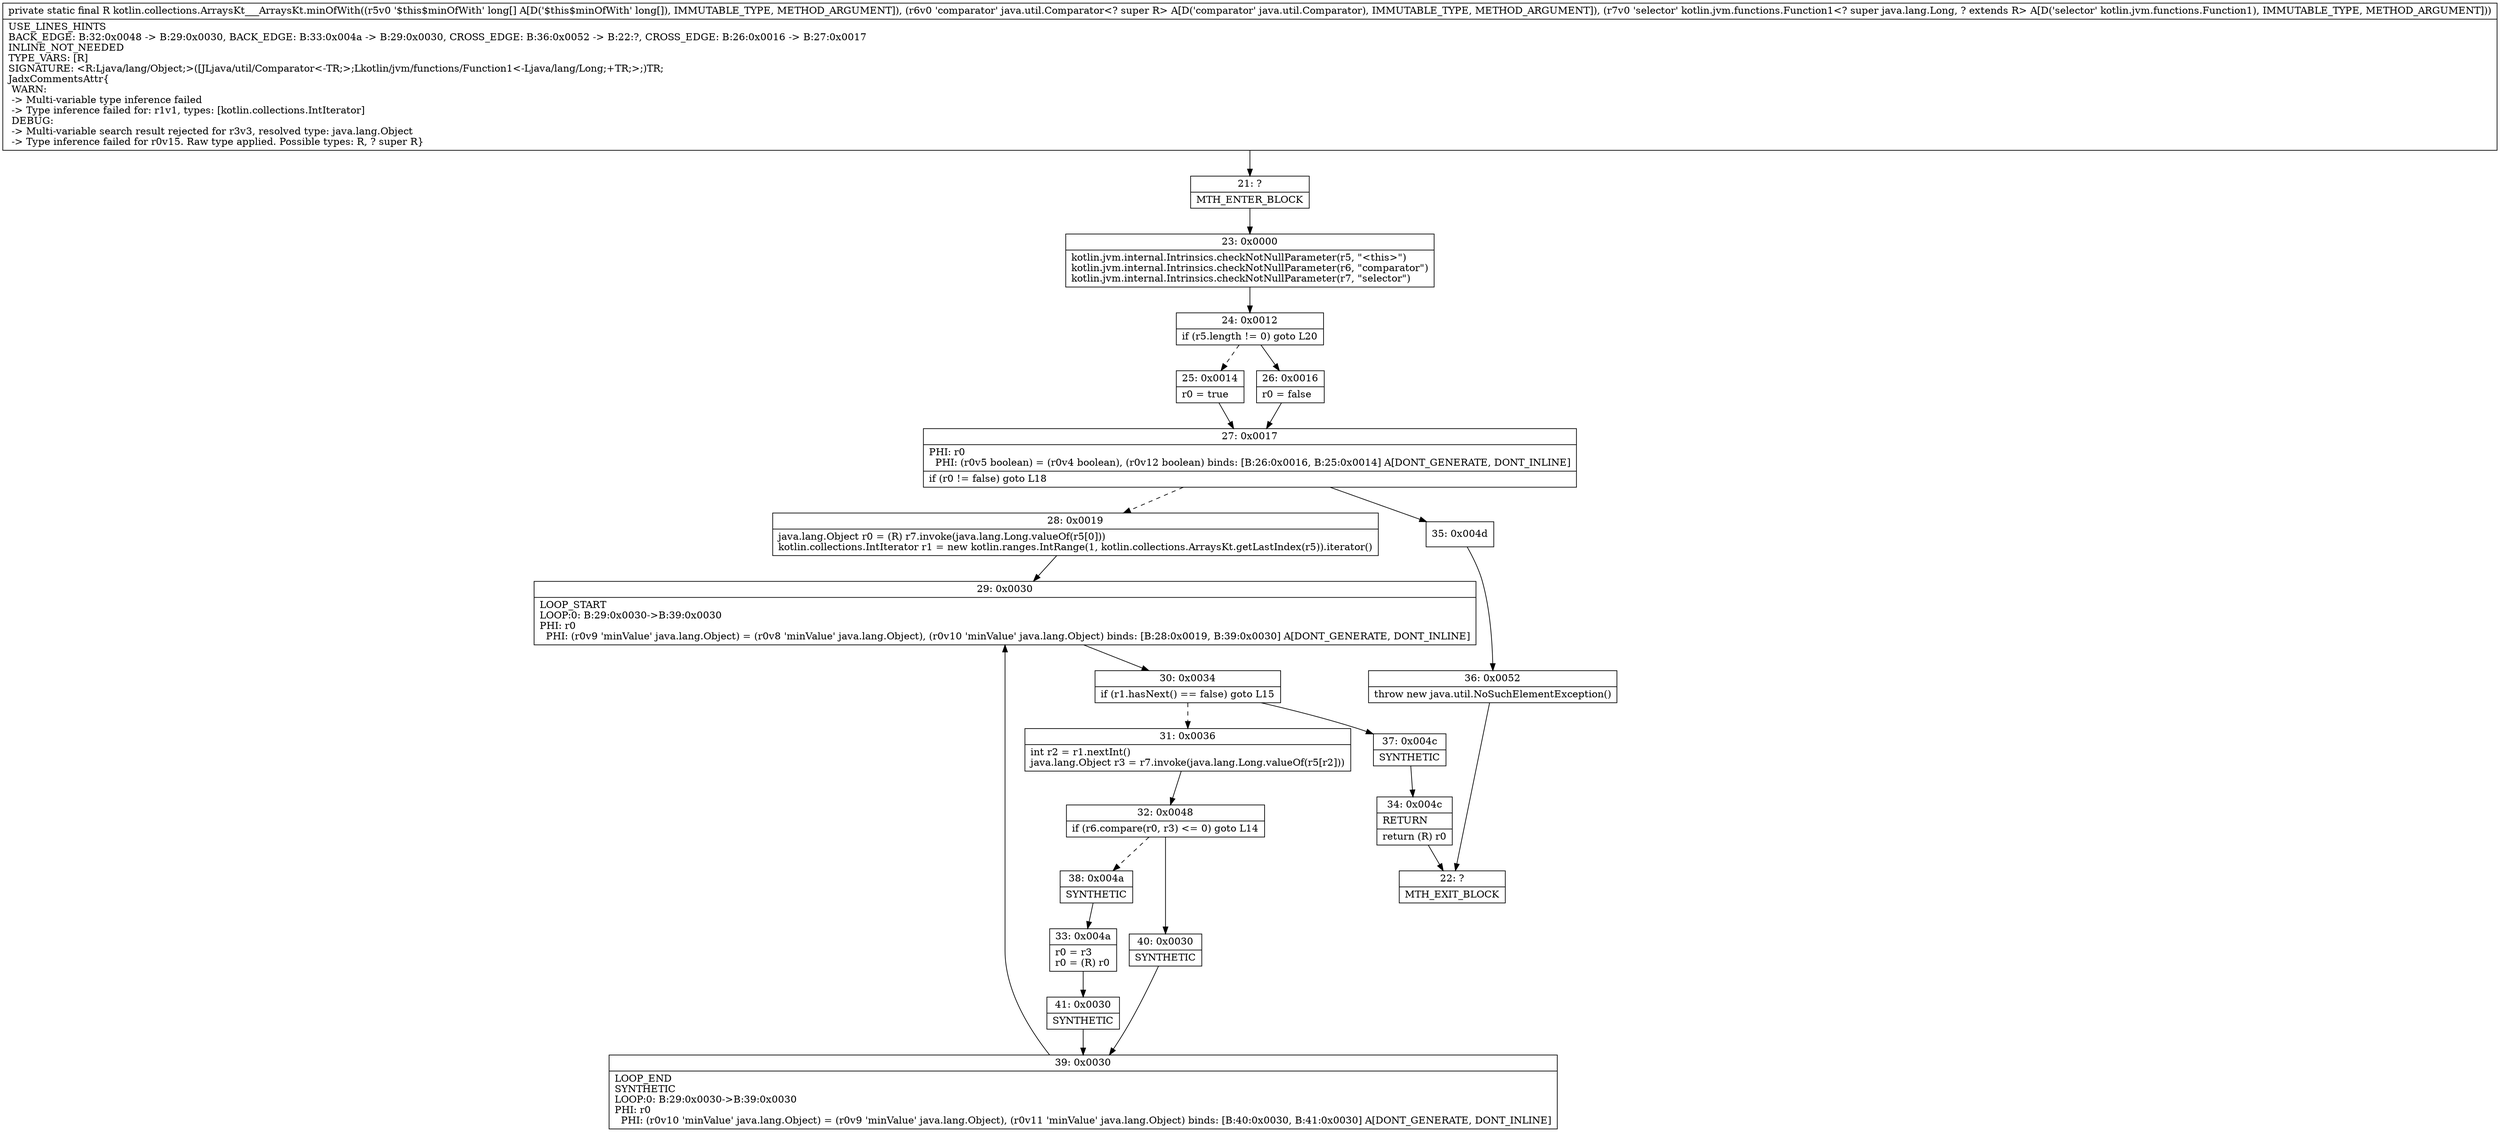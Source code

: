digraph "CFG forkotlin.collections.ArraysKt___ArraysKt.minOfWith([JLjava\/util\/Comparator;Lkotlin\/jvm\/functions\/Function1;)Ljava\/lang\/Object;" {
Node_21 [shape=record,label="{21\:\ ?|MTH_ENTER_BLOCK\l}"];
Node_23 [shape=record,label="{23\:\ 0x0000|kotlin.jvm.internal.Intrinsics.checkNotNullParameter(r5, \"\<this\>\")\lkotlin.jvm.internal.Intrinsics.checkNotNullParameter(r6, \"comparator\")\lkotlin.jvm.internal.Intrinsics.checkNotNullParameter(r7, \"selector\")\l}"];
Node_24 [shape=record,label="{24\:\ 0x0012|if (r5.length != 0) goto L20\l}"];
Node_25 [shape=record,label="{25\:\ 0x0014|r0 = true\l}"];
Node_27 [shape=record,label="{27\:\ 0x0017|PHI: r0 \l  PHI: (r0v5 boolean) = (r0v4 boolean), (r0v12 boolean) binds: [B:26:0x0016, B:25:0x0014] A[DONT_GENERATE, DONT_INLINE]\l|if (r0 != false) goto L18\l}"];
Node_28 [shape=record,label="{28\:\ 0x0019|java.lang.Object r0 = (R) r7.invoke(java.lang.Long.valueOf(r5[0]))\lkotlin.collections.IntIterator r1 = new kotlin.ranges.IntRange(1, kotlin.collections.ArraysKt.getLastIndex(r5)).iterator()\l}"];
Node_29 [shape=record,label="{29\:\ 0x0030|LOOP_START\lLOOP:0: B:29:0x0030\-\>B:39:0x0030\lPHI: r0 \l  PHI: (r0v9 'minValue' java.lang.Object) = (r0v8 'minValue' java.lang.Object), (r0v10 'minValue' java.lang.Object) binds: [B:28:0x0019, B:39:0x0030] A[DONT_GENERATE, DONT_INLINE]\l}"];
Node_30 [shape=record,label="{30\:\ 0x0034|if (r1.hasNext() == false) goto L15\l}"];
Node_31 [shape=record,label="{31\:\ 0x0036|int r2 = r1.nextInt()\ljava.lang.Object r3 = r7.invoke(java.lang.Long.valueOf(r5[r2]))\l}"];
Node_32 [shape=record,label="{32\:\ 0x0048|if (r6.compare(r0, r3) \<= 0) goto L14\l}"];
Node_38 [shape=record,label="{38\:\ 0x004a|SYNTHETIC\l}"];
Node_33 [shape=record,label="{33\:\ 0x004a|r0 = r3\lr0 = (R) r0\l}"];
Node_41 [shape=record,label="{41\:\ 0x0030|SYNTHETIC\l}"];
Node_39 [shape=record,label="{39\:\ 0x0030|LOOP_END\lSYNTHETIC\lLOOP:0: B:29:0x0030\-\>B:39:0x0030\lPHI: r0 \l  PHI: (r0v10 'minValue' java.lang.Object) = (r0v9 'minValue' java.lang.Object), (r0v11 'minValue' java.lang.Object) binds: [B:40:0x0030, B:41:0x0030] A[DONT_GENERATE, DONT_INLINE]\l}"];
Node_40 [shape=record,label="{40\:\ 0x0030|SYNTHETIC\l}"];
Node_37 [shape=record,label="{37\:\ 0x004c|SYNTHETIC\l}"];
Node_34 [shape=record,label="{34\:\ 0x004c|RETURN\l|return (R) r0\l}"];
Node_22 [shape=record,label="{22\:\ ?|MTH_EXIT_BLOCK\l}"];
Node_35 [shape=record,label="{35\:\ 0x004d}"];
Node_36 [shape=record,label="{36\:\ 0x0052|throw new java.util.NoSuchElementException()\l}"];
Node_26 [shape=record,label="{26\:\ 0x0016|r0 = false\l}"];
MethodNode[shape=record,label="{private static final R kotlin.collections.ArraysKt___ArraysKt.minOfWith((r5v0 '$this$minOfWith' long[] A[D('$this$minOfWith' long[]), IMMUTABLE_TYPE, METHOD_ARGUMENT]), (r6v0 'comparator' java.util.Comparator\<? super R\> A[D('comparator' java.util.Comparator), IMMUTABLE_TYPE, METHOD_ARGUMENT]), (r7v0 'selector' kotlin.jvm.functions.Function1\<? super java.lang.Long, ? extends R\> A[D('selector' kotlin.jvm.functions.Function1), IMMUTABLE_TYPE, METHOD_ARGUMENT]))  | USE_LINES_HINTS\lBACK_EDGE: B:32:0x0048 \-\> B:29:0x0030, BACK_EDGE: B:33:0x004a \-\> B:29:0x0030, CROSS_EDGE: B:36:0x0052 \-\> B:22:?, CROSS_EDGE: B:26:0x0016 \-\> B:27:0x0017\lINLINE_NOT_NEEDED\lTYPE_VARS: [R]\lSIGNATURE: \<R:Ljava\/lang\/Object;\>([JLjava\/util\/Comparator\<\-TR;\>;Lkotlin\/jvm\/functions\/Function1\<\-Ljava\/lang\/Long;+TR;\>;)TR;\lJadxCommentsAttr\{\l WARN: \l \-\> Multi\-variable type inference failed\l \-\> Type inference failed for: r1v1, types: [kotlin.collections.IntIterator]\l DEBUG: \l \-\> Multi\-variable search result rejected for r3v3, resolved type: java.lang.Object\l \-\> Type inference failed for r0v15. Raw type applied. Possible types: R, ? super R\}\l}"];
MethodNode -> Node_21;Node_21 -> Node_23;
Node_23 -> Node_24;
Node_24 -> Node_25[style=dashed];
Node_24 -> Node_26;
Node_25 -> Node_27;
Node_27 -> Node_28[style=dashed];
Node_27 -> Node_35;
Node_28 -> Node_29;
Node_29 -> Node_30;
Node_30 -> Node_31[style=dashed];
Node_30 -> Node_37;
Node_31 -> Node_32;
Node_32 -> Node_38[style=dashed];
Node_32 -> Node_40;
Node_38 -> Node_33;
Node_33 -> Node_41;
Node_41 -> Node_39;
Node_39 -> Node_29;
Node_40 -> Node_39;
Node_37 -> Node_34;
Node_34 -> Node_22;
Node_35 -> Node_36;
Node_36 -> Node_22;
Node_26 -> Node_27;
}

